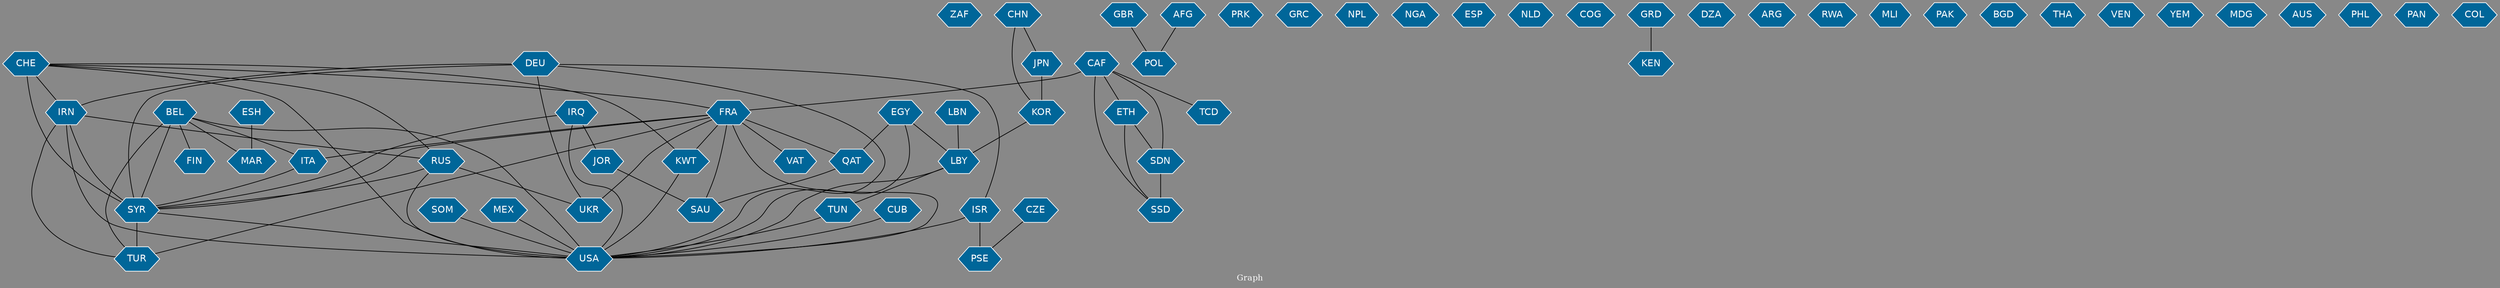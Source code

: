 // Countries together in item graph
graph {
	graph [bgcolor="#888888" fontcolor=white fontsize=12 label="Graph" outputorder=edgesfirst overlap=prism]
	node [color=white fillcolor="#006699" fontcolor=white fontname=Helvetica shape=hexagon style=filled]
	edge [arrowhead=open color=black fontcolor=white fontname=Courier fontsize=12]
		ZAF [label=ZAF]
		CHE [label=CHE]
		FRA [label=FRA]
		ITA [label=ITA]
		CHN [label=CHN]
		LBN [label=LBN]
		SYR [label=SYR]
		GBR [label=GBR]
		EGY [label=EGY]
		BEL [label=BEL]
		PSE [label=PSE]
		IRQ [label=IRQ]
		TUN [label=TUN]
		USA [label=USA]
		CAF [label=CAF]
		SSD [label=SSD]
		SDN [label=SDN]
		ISR [label=ISR]
		UKR [label=UKR]
		TUR [label=TUR]
		PRK [label=PRK]
		LBY [label=LBY]
		KOR [label=KOR]
		AFG [label=AFG]
		GRC [label=GRC]
		IRN [label=IRN]
		DEU [label=DEU]
		VAT [label=VAT]
		MAR [label=MAR]
		QAT [label=QAT]
		SAU [label=SAU]
		NPL [label=NPL]
		NGA [label=NGA]
		ESP [label=ESP]
		CUB [label=CUB]
		NLD [label=NLD]
		RUS [label=RUS]
		COG [label=COG]
		FIN [label=FIN]
		ETH [label=ETH]
		KEN [label=KEN]
		GRD [label=GRD]
		ESH [label=ESH]
		DZA [label=DZA]
		ARG [label=ARG]
		RWA [label=RWA]
		MLI [label=MLI]
		JOR [label=JOR]
		PAK [label=PAK]
		JPN [label=JPN]
		BGD [label=BGD]
		POL [label=POL]
		SOM [label=SOM]
		THA [label=THA]
		VEN [label=VEN]
		YEM [label=YEM]
		MDG [label=MDG]
		KWT [label=KWT]
		AUS [label=AUS]
		PHL [label=PHL]
		CZE [label=CZE]
		MEX [label=MEX]
		TCD [label=TCD]
		PAN [label=PAN]
		COL [label=COL]
			MEX -- USA [weight=1]
			IRN -- RUS [weight=1]
			FRA -- USA [weight=2]
			FRA -- ITA [weight=1]
			DEU -- UKR [weight=1]
			BEL -- USA [weight=3]
			SYR -- TUR [weight=1]
			FRA -- KWT [weight=1]
			CZE -- PSE [weight=1]
			EGY -- QAT [weight=2]
			CUB -- USA [weight=1]
			EGY -- USA [weight=1]
			CAF -- FRA [weight=3]
			LBN -- LBY [weight=1]
			GBR -- POL [weight=1]
			SYR -- USA [weight=2]
			AFG -- POL [weight=1]
			IRQ -- USA [weight=1]
			TUN -- USA [weight=1]
			CHN -- KOR [weight=1]
			CHE -- RUS [weight=1]
			RUS -- SYR [weight=2]
			CAF -- TCD [weight=1]
			BEL -- ITA [weight=1]
			FRA -- VAT [weight=3]
			FRA -- UKR [weight=1]
			FRA -- TUR [weight=3]
			CHE -- USA [weight=1]
			CHE -- IRN [weight=6]
			ESH -- MAR [weight=1]
			BEL -- SYR [weight=6]
			ITA -- SYR [weight=1]
			CAF -- ETH [weight=1]
			ETH -- SSD [weight=4]
			DEU -- IRN [weight=1]
			CAF -- SSD [weight=1]
			BEL -- TUR [weight=2]
			IRQ -- JOR [weight=1]
			BEL -- FIN [weight=1]
			RUS -- USA [weight=2]
			FRA -- SAU [weight=1]
			CHN -- JPN [weight=1]
			SOM -- USA [weight=1]
			FRA -- QAT [weight=1]
			BEL -- MAR [weight=3]
			KWT -- USA [weight=1]
			FRA -- SYR [weight=1]
			JPN -- KOR [weight=1]
			IRN -- USA [weight=1]
			KOR -- LBY [weight=1]
			LBY -- USA [weight=1]
			IRN -- TUR [weight=1]
			QAT -- SAU [weight=1]
			SDN -- SSD [weight=26]
			DEU -- USA [weight=1]
			ISR -- USA [weight=2]
			ETH -- SDN [weight=4]
			EGY -- LBY [weight=2]
			IRN -- SYR [weight=3]
			JOR -- SAU [weight=1]
			RUS -- UKR [weight=1]
			ISR -- PSE [weight=3]
			DEU -- SYR [weight=1]
			LBY -- TUN [weight=2]
			CHE -- KWT [weight=1]
			CHE -- SYR [weight=19]
			DEU -- ISR [weight=1]
			CHE -- FRA [weight=2]
			CAF -- SDN [weight=1]
			GRD -- KEN [weight=1]
			IRQ -- SYR [weight=1]
}
